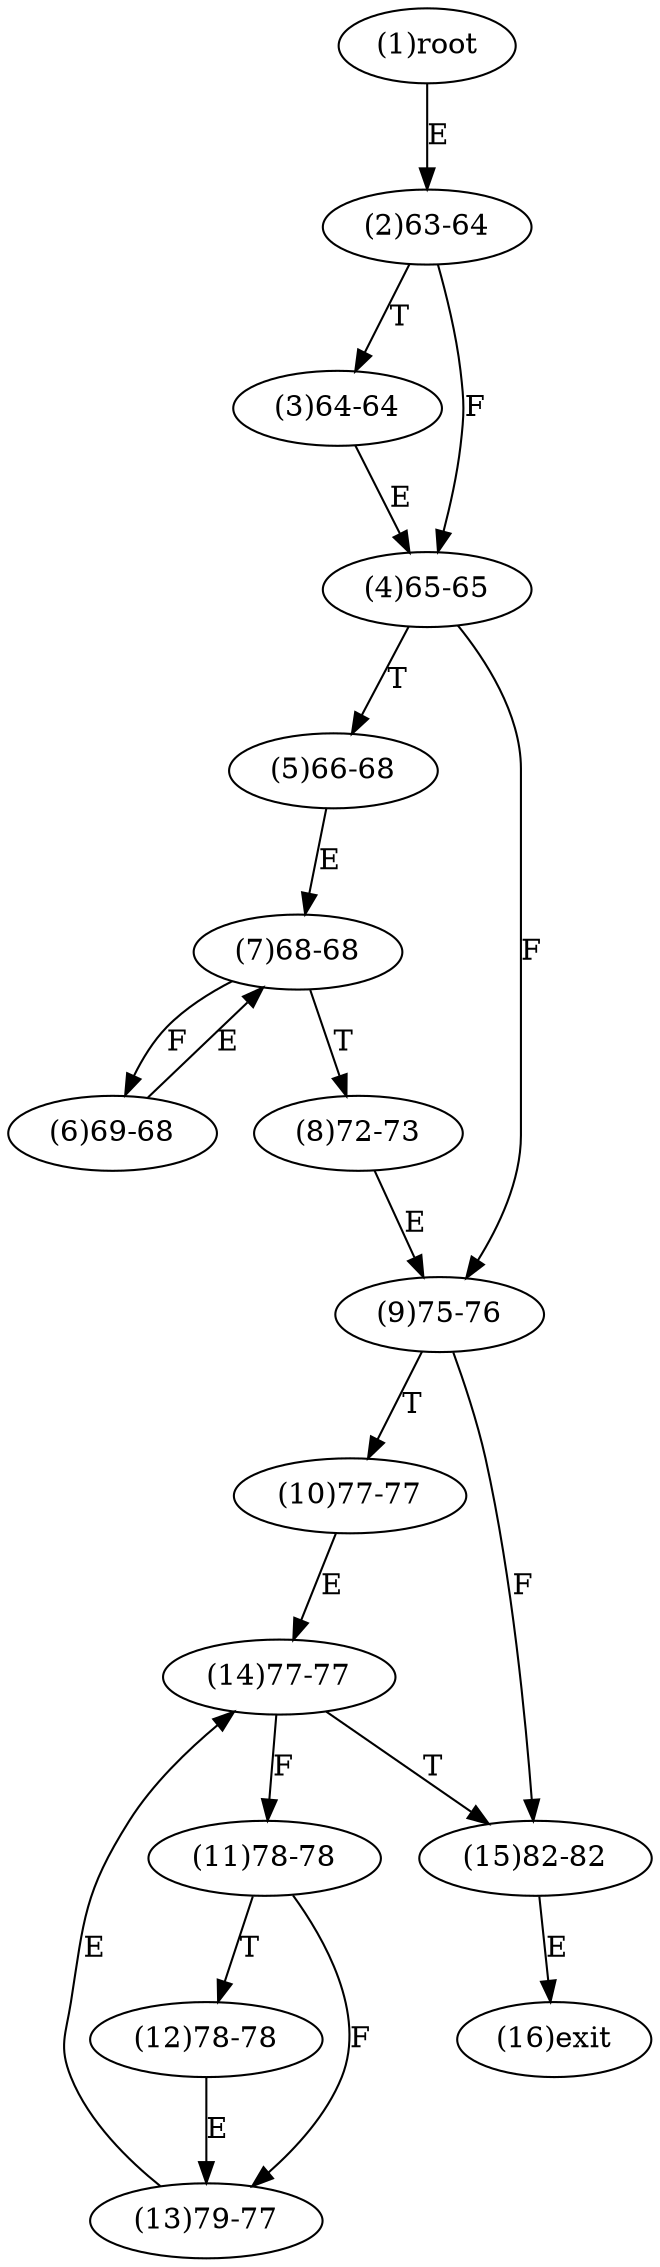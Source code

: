 digraph "" { 
1[ label="(1)root"];
2[ label="(2)63-64"];
3[ label="(3)64-64"];
4[ label="(4)65-65"];
5[ label="(5)66-68"];
6[ label="(6)69-68"];
7[ label="(7)68-68"];
8[ label="(8)72-73"];
9[ label="(9)75-76"];
10[ label="(10)77-77"];
11[ label="(11)78-78"];
12[ label="(12)78-78"];
13[ label="(13)79-77"];
14[ label="(14)77-77"];
15[ label="(15)82-82"];
16[ label="(16)exit"];
1->2[ label="E"];
2->4[ label="F"];
2->3[ label="T"];
3->4[ label="E"];
4->9[ label="F"];
4->5[ label="T"];
5->7[ label="E"];
6->7[ label="E"];
7->6[ label="F"];
7->8[ label="T"];
8->9[ label="E"];
9->15[ label="F"];
9->10[ label="T"];
10->14[ label="E"];
11->13[ label="F"];
11->12[ label="T"];
12->13[ label="E"];
13->14[ label="E"];
14->11[ label="F"];
14->15[ label="T"];
15->16[ label="E"];
}